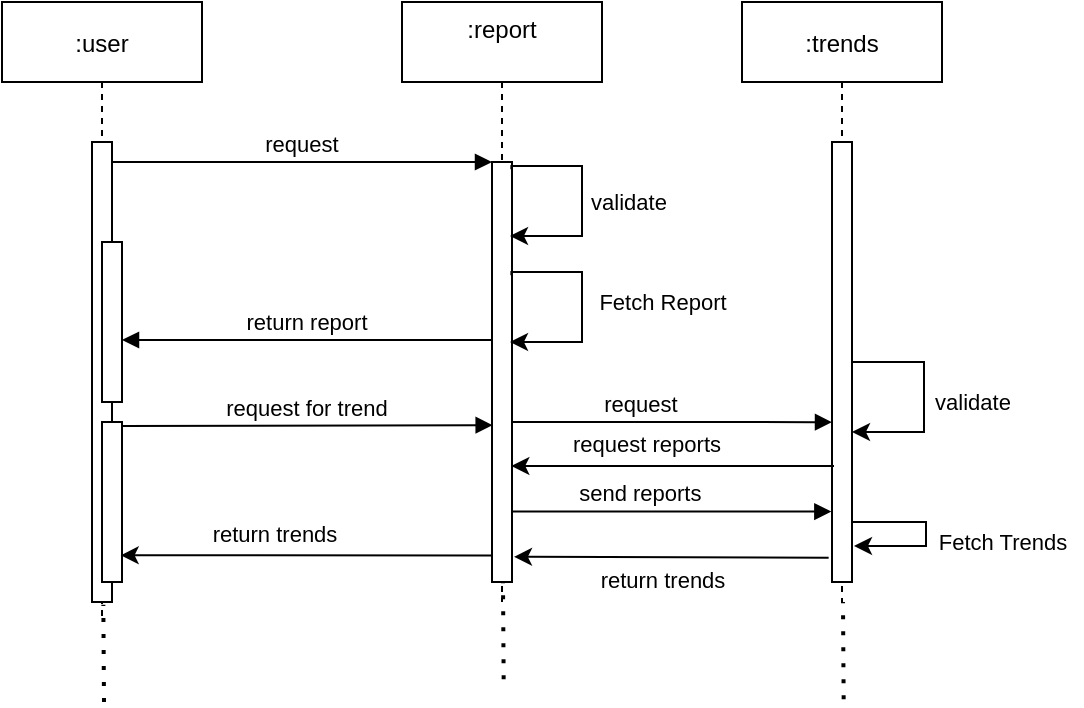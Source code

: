 <mxfile version="15.7.1" type="github">
  <diagram id="kgpKYQtTHZ0yAKxKKP6v" name="Page-1">
    <mxGraphModel dx="782" dy="432" grid="1" gridSize="10" guides="1" tooltips="1" connect="1" arrows="1" fold="1" page="1" pageScale="1" pageWidth="850" pageHeight="1100" math="0" shadow="0">
      <root>
        <mxCell id="0" />
        <mxCell id="1" parent="0" />
        <mxCell id="3nuBFxr9cyL0pnOWT2aG-1" value=":user" style="shape=umlLifeline;perimeter=lifelinePerimeter;container=1;collapsible=0;recursiveResize=0;rounded=0;shadow=0;strokeWidth=1;" parent="1" vertex="1">
          <mxGeometry x="120" y="80" width="100" height="310" as="geometry" />
        </mxCell>
        <mxCell id="3nuBFxr9cyL0pnOWT2aG-2" value="" style="points=[];perimeter=orthogonalPerimeter;rounded=0;shadow=0;strokeWidth=1;" parent="3nuBFxr9cyL0pnOWT2aG-1" vertex="1">
          <mxGeometry x="45" y="70" width="10" height="230" as="geometry" />
        </mxCell>
        <mxCell id="3nuBFxr9cyL0pnOWT2aG-4" value="" style="points=[];perimeter=orthogonalPerimeter;rounded=0;shadow=0;strokeWidth=1;" parent="3nuBFxr9cyL0pnOWT2aG-1" vertex="1">
          <mxGeometry x="50" y="120" width="10" height="80" as="geometry" />
        </mxCell>
        <mxCell id="aa-qgDh8WF5Hc8E2kedi-31" value="" style="points=[];perimeter=orthogonalPerimeter;rounded=0;shadow=0;strokeWidth=1;" vertex="1" parent="3nuBFxr9cyL0pnOWT2aG-1">
          <mxGeometry x="50" y="210" width="10" height="80" as="geometry" />
        </mxCell>
        <mxCell id="aa-qgDh8WF5Hc8E2kedi-33" value="" style="endArrow=none;dashed=1;html=1;dashPattern=1 3;strokeWidth=2;rounded=0;fontSize=11;entryX=0.767;entryY=1.006;entryDx=0;entryDy=0;entryPerimeter=0;" edge="1" parent="3nuBFxr9cyL0pnOWT2aG-1">
          <mxGeometry width="50" height="50" relative="1" as="geometry">
            <mxPoint x="51" y="350" as="sourcePoint" />
            <mxPoint x="50.67" y="301.38" as="targetPoint" />
          </mxGeometry>
        </mxCell>
        <mxCell id="3nuBFxr9cyL0pnOWT2aG-5" value=":report&#xa;" style="shape=umlLifeline;perimeter=lifelinePerimeter;container=1;collapsible=0;recursiveResize=0;rounded=0;shadow=0;strokeWidth=1;" parent="1" vertex="1">
          <mxGeometry x="320" y="80" width="100" height="300" as="geometry" />
        </mxCell>
        <mxCell id="3nuBFxr9cyL0pnOWT2aG-6" value="" style="points=[];perimeter=orthogonalPerimeter;rounded=0;shadow=0;strokeWidth=1;" parent="3nuBFxr9cyL0pnOWT2aG-5" vertex="1">
          <mxGeometry x="45" y="80" width="10" height="210" as="geometry" />
        </mxCell>
        <mxCell id="aa-qgDh8WF5Hc8E2kedi-6" style="edgeStyle=orthogonalEdgeStyle;rounded=0;orthogonalLoop=1;jettySize=auto;html=1;exitX=0.967;exitY=0.168;exitDx=0;exitDy=0;exitPerimeter=0;" edge="1" parent="3nuBFxr9cyL0pnOWT2aG-5">
          <mxGeometry relative="1" as="geometry">
            <mxPoint x="54.67" y="136.6" as="sourcePoint" />
            <mxPoint x="54" y="170" as="targetPoint" />
            <Array as="points">
              <mxPoint x="55" y="135" />
              <mxPoint x="90" y="135" />
              <mxPoint x="90" y="170" />
              <mxPoint x="54" y="170" />
            </Array>
          </mxGeometry>
        </mxCell>
        <mxCell id="3nuBFxr9cyL0pnOWT2aG-8" value="request" style="verticalAlign=bottom;endArrow=block;entryX=0;entryY=0;shadow=0;strokeWidth=1;" parent="1" source="3nuBFxr9cyL0pnOWT2aG-2" target="3nuBFxr9cyL0pnOWT2aG-6" edge="1">
          <mxGeometry relative="1" as="geometry">
            <mxPoint x="275" y="160" as="sourcePoint" />
          </mxGeometry>
        </mxCell>
        <mxCell id="3nuBFxr9cyL0pnOWT2aG-9" value="return report" style="verticalAlign=bottom;endArrow=block;entryX=1;entryY=0;shadow=0;strokeWidth=1;" parent="1" edge="1">
          <mxGeometry relative="1" as="geometry">
            <mxPoint x="365" y="249" as="sourcePoint" />
            <mxPoint x="180" y="249" as="targetPoint" />
          </mxGeometry>
        </mxCell>
        <mxCell id="aa-qgDh8WF5Hc8E2kedi-1" value=":trends" style="shape=umlLifeline;perimeter=lifelinePerimeter;container=1;collapsible=0;recursiveResize=0;rounded=0;shadow=0;strokeWidth=1;" vertex="1" parent="1">
          <mxGeometry x="490" y="80" width="100" height="300" as="geometry" />
        </mxCell>
        <mxCell id="aa-qgDh8WF5Hc8E2kedi-2" value="" style="points=[];perimeter=orthogonalPerimeter;rounded=0;shadow=0;strokeWidth=1;" vertex="1" parent="aa-qgDh8WF5Hc8E2kedi-1">
          <mxGeometry x="45" y="70" width="10" height="220" as="geometry" />
        </mxCell>
        <mxCell id="aa-qgDh8WF5Hc8E2kedi-25" style="edgeStyle=orthogonalEdgeStyle;rounded=0;orthogonalLoop=1;jettySize=auto;html=1;" edge="1" parent="aa-qgDh8WF5Hc8E2kedi-1">
          <mxGeometry relative="1" as="geometry">
            <mxPoint x="55" y="180" as="sourcePoint" />
            <mxPoint x="55" y="215" as="targetPoint" />
            <Array as="points">
              <mxPoint x="56" y="180" />
              <mxPoint x="91" y="180" />
              <mxPoint x="91" y="215" />
            </Array>
          </mxGeometry>
        </mxCell>
        <mxCell id="aa-qgDh8WF5Hc8E2kedi-7" value="&lt;font style=&quot;font-size: 11px&quot;&gt;Fetch Report&lt;/font&gt;" style="text;html=1;align=center;verticalAlign=middle;resizable=0;points=[];autosize=1;strokeColor=none;fillColor=none;" vertex="1" parent="1">
          <mxGeometry x="410" y="220" width="80" height="20" as="geometry" />
        </mxCell>
        <mxCell id="aa-qgDh8WF5Hc8E2kedi-14" value="request for trend" style="verticalAlign=bottom;endArrow=block;entryX=0.033;entryY=0.74;shadow=0;strokeWidth=1;entryDx=0;entryDy=0;entryPerimeter=0;" edge="1" parent="1">
          <mxGeometry relative="1" as="geometry">
            <mxPoint x="180" y="292" as="sourcePoint" />
            <mxPoint x="365.33" y="291.6" as="targetPoint" />
          </mxGeometry>
        </mxCell>
        <mxCell id="aa-qgDh8WF5Hc8E2kedi-19" value="send reports" style="verticalAlign=bottom;endArrow=block;shadow=0;strokeWidth=1;exitX=0.967;exitY=0.851;exitDx=0;exitDy=0;exitPerimeter=0;entryX=-0.033;entryY=0.858;entryDx=0;entryDy=0;entryPerimeter=0;" edge="1" parent="1">
          <mxGeometry x="-0.194" relative="1" as="geometry">
            <mxPoint x="374.67" y="334.71" as="sourcePoint" />
            <mxPoint x="534.67" y="334.76" as="targetPoint" />
            <mxPoint as="offset" />
          </mxGeometry>
        </mxCell>
        <mxCell id="aa-qgDh8WF5Hc8E2kedi-22" value="&lt;font style=&quot;font-size: 11px&quot;&gt;Fetch Trends&lt;/font&gt;" style="text;html=1;align=center;verticalAlign=middle;resizable=0;points=[];autosize=1;strokeColor=none;fillColor=none;" vertex="1" parent="1">
          <mxGeometry x="580" y="340" width="80" height="20" as="geometry" />
        </mxCell>
        <mxCell id="aa-qgDh8WF5Hc8E2kedi-23" style="edgeStyle=orthogonalEdgeStyle;rounded=0;orthogonalLoop=1;jettySize=auto;html=1;exitX=0.967;exitY=0.168;exitDx=0;exitDy=0;exitPerimeter=0;" edge="1" parent="1">
          <mxGeometry relative="1" as="geometry">
            <mxPoint x="374.67" y="163.6" as="sourcePoint" />
            <mxPoint x="374" y="197" as="targetPoint" />
            <Array as="points">
              <mxPoint x="375" y="162" />
              <mxPoint x="410" y="162" />
              <mxPoint x="410" y="197" />
              <mxPoint x="374" y="197" />
            </Array>
          </mxGeometry>
        </mxCell>
        <mxCell id="aa-qgDh8WF5Hc8E2kedi-24" value="&lt;font style=&quot;font-size: 11px&quot;&gt;validate&lt;/font&gt;" style="text;html=1;align=center;verticalAlign=middle;resizable=0;points=[];autosize=1;strokeColor=none;fillColor=none;" vertex="1" parent="1">
          <mxGeometry x="408" y="170" width="50" height="20" as="geometry" />
        </mxCell>
        <mxCell id="aa-qgDh8WF5Hc8E2kedi-26" value="request" style="verticalAlign=bottom;endArrow=block;shadow=0;strokeWidth=1;exitX=0.9;exitY=0.9;exitDx=0;exitDy=0;exitPerimeter=0;" edge="1" parent="1">
          <mxGeometry x="-0.194" relative="1" as="geometry">
            <mxPoint x="375" y="290" as="sourcePoint" />
            <mxPoint x="535" y="290.07" as="targetPoint" />
            <mxPoint as="offset" />
          </mxGeometry>
        </mxCell>
        <mxCell id="aa-qgDh8WF5Hc8E2kedi-27" value="&lt;font style=&quot;font-size: 11px&quot;&gt;validate&lt;/font&gt;" style="text;html=1;align=center;verticalAlign=middle;resizable=0;points=[];autosize=1;strokeColor=none;fillColor=none;" vertex="1" parent="1">
          <mxGeometry x="580" y="270" width="50" height="20" as="geometry" />
        </mxCell>
        <mxCell id="aa-qgDh8WF5Hc8E2kedi-28" style="edgeStyle=orthogonalEdgeStyle;rounded=0;orthogonalLoop=1;jettySize=auto;html=1;" edge="1" parent="1" source="aa-qgDh8WF5Hc8E2kedi-2">
          <mxGeometry relative="1" as="geometry">
            <mxPoint x="546" y="317" as="sourcePoint" />
            <mxPoint x="546" y="352" as="targetPoint" />
            <Array as="points">
              <mxPoint x="582" y="340" />
              <mxPoint x="582" y="352" />
            </Array>
          </mxGeometry>
        </mxCell>
        <mxCell id="aa-qgDh8WF5Hc8E2kedi-34" value="" style="endArrow=none;dashed=1;html=1;dashPattern=1 3;strokeWidth=2;rounded=0;fontSize=11;entryX=0.767;entryY=1.006;entryDx=0;entryDy=0;entryPerimeter=0;" edge="1" parent="1">
          <mxGeometry width="50" height="50" relative="1" as="geometry">
            <mxPoint x="370.83" y="418.62" as="sourcePoint" />
            <mxPoint x="370.5" y="370" as="targetPoint" />
          </mxGeometry>
        </mxCell>
        <mxCell id="aa-qgDh8WF5Hc8E2kedi-35" value="" style="endArrow=none;dashed=1;html=1;dashPattern=1 3;strokeWidth=2;rounded=0;fontSize=11;entryX=0.767;entryY=1.006;entryDx=0;entryDy=0;entryPerimeter=0;" edge="1" parent="1">
          <mxGeometry width="50" height="50" relative="1" as="geometry">
            <mxPoint x="540.83" y="428.62" as="sourcePoint" />
            <mxPoint x="540.5" y="380" as="targetPoint" />
          </mxGeometry>
        </mxCell>
        <mxCell id="aa-qgDh8WF5Hc8E2kedi-36" value="" style="endArrow=classic;html=1;rounded=0;exitX=-0.033;exitY=0.813;exitDx=0;exitDy=0;exitPerimeter=0;entryX=0.933;entryY=0.508;entryDx=0;entryDy=0;entryPerimeter=0;" edge="1" parent="1">
          <mxGeometry width="50" height="50" relative="1" as="geometry">
            <mxPoint x="364.67" y="356.73" as="sourcePoint" />
            <mxPoint x="179.33" y="356.64" as="targetPoint" />
          </mxGeometry>
        </mxCell>
        <mxCell id="aa-qgDh8WF5Hc8E2kedi-37" value="return trends" style="edgeLabel;html=1;align=center;verticalAlign=middle;resizable=0;points=[];" vertex="1" connectable="0" parent="aa-qgDh8WF5Hc8E2kedi-36">
          <mxGeometry x="0.202" y="-2" relative="1" as="geometry">
            <mxPoint x="3" y="-9" as="offset" />
          </mxGeometry>
        </mxCell>
        <mxCell id="aa-qgDh8WF5Hc8E2kedi-17" value="" style="endArrow=classic;html=1;rounded=0;entryX=0.967;entryY=0.714;entryDx=0;entryDy=0;entryPerimeter=0;" edge="1" parent="1">
          <mxGeometry width="50" height="50" relative="1" as="geometry">
            <mxPoint x="536" y="312" as="sourcePoint" />
            <mxPoint x="374.67" y="311.94" as="targetPoint" />
          </mxGeometry>
        </mxCell>
        <mxCell id="aa-qgDh8WF5Hc8E2kedi-18" value="request reports" style="edgeLabel;html=1;align=center;verticalAlign=middle;resizable=0;points=[];" vertex="1" connectable="0" parent="aa-qgDh8WF5Hc8E2kedi-17">
          <mxGeometry x="0.202" y="-2" relative="1" as="geometry">
            <mxPoint x="3" y="-9" as="offset" />
          </mxGeometry>
        </mxCell>
        <mxCell id="aa-qgDh8WF5Hc8E2kedi-29" value="" style="endArrow=classic;html=1;rounded=0;exitX=-0.167;exitY=0.945;exitDx=0;exitDy=0;exitPerimeter=0;entryX=1.1;entryY=0.94;entryDx=0;entryDy=0;entryPerimeter=0;" edge="1" parent="1" source="aa-qgDh8WF5Hc8E2kedi-2" target="3nuBFxr9cyL0pnOWT2aG-6">
          <mxGeometry width="50" height="50" relative="1" as="geometry">
            <mxPoint x="535" y="360" as="sourcePoint" />
            <mxPoint x="380" y="350" as="targetPoint" />
          </mxGeometry>
        </mxCell>
        <mxCell id="aa-qgDh8WF5Hc8E2kedi-30" value="return trends" style="edgeLabel;html=1;align=center;verticalAlign=middle;resizable=0;points=[];" vertex="1" connectable="0" parent="aa-qgDh8WF5Hc8E2kedi-29">
          <mxGeometry x="0.202" y="-2" relative="1" as="geometry">
            <mxPoint x="11" y="13" as="offset" />
          </mxGeometry>
        </mxCell>
      </root>
    </mxGraphModel>
  </diagram>
</mxfile>
